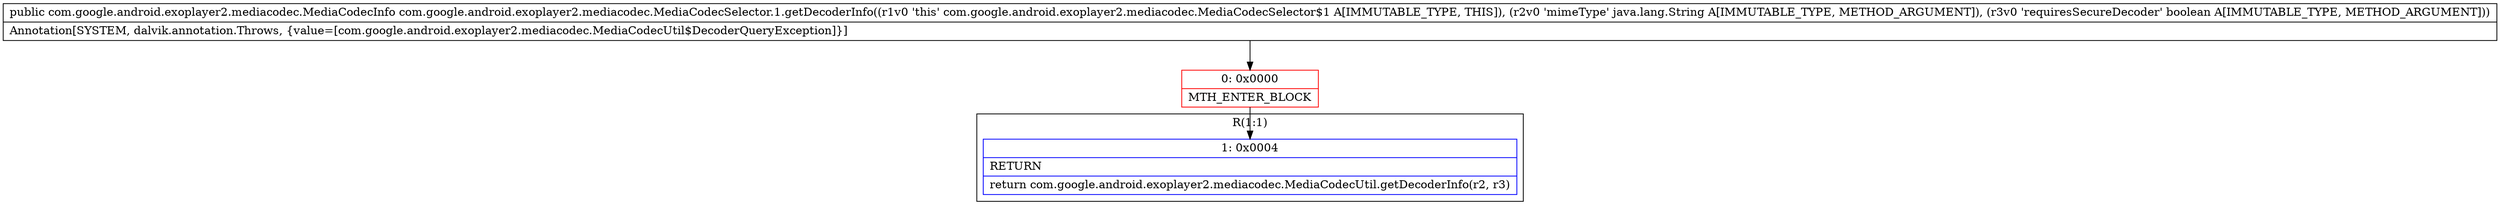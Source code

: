 digraph "CFG forcom.google.android.exoplayer2.mediacodec.MediaCodecSelector.1.getDecoderInfo(Ljava\/lang\/String;Z)Lcom\/google\/android\/exoplayer2\/mediacodec\/MediaCodecInfo;" {
subgraph cluster_Region_377408817 {
label = "R(1:1)";
node [shape=record,color=blue];
Node_1 [shape=record,label="{1\:\ 0x0004|RETURN\l|return com.google.android.exoplayer2.mediacodec.MediaCodecUtil.getDecoderInfo(r2, r3)\l}"];
}
Node_0 [shape=record,color=red,label="{0\:\ 0x0000|MTH_ENTER_BLOCK\l}"];
MethodNode[shape=record,label="{public com.google.android.exoplayer2.mediacodec.MediaCodecInfo com.google.android.exoplayer2.mediacodec.MediaCodecSelector.1.getDecoderInfo((r1v0 'this' com.google.android.exoplayer2.mediacodec.MediaCodecSelector$1 A[IMMUTABLE_TYPE, THIS]), (r2v0 'mimeType' java.lang.String A[IMMUTABLE_TYPE, METHOD_ARGUMENT]), (r3v0 'requiresSecureDecoder' boolean A[IMMUTABLE_TYPE, METHOD_ARGUMENT]))  | Annotation[SYSTEM, dalvik.annotation.Throws, \{value=[com.google.android.exoplayer2.mediacodec.MediaCodecUtil$DecoderQueryException]\}]\l}"];
MethodNode -> Node_0;
Node_0 -> Node_1;
}

